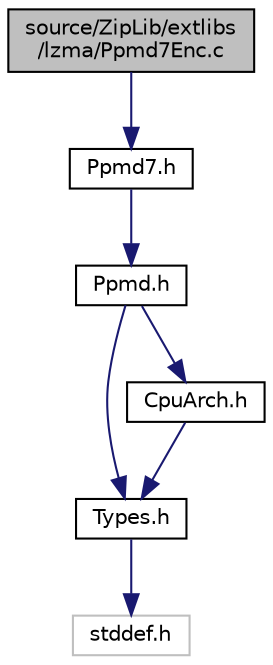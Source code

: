 digraph "source/ZipLib/extlibs/lzma/Ppmd7Enc.c"
{
 // LATEX_PDF_SIZE
  edge [fontname="Helvetica",fontsize="10",labelfontname="Helvetica",labelfontsize="10"];
  node [fontname="Helvetica",fontsize="10",shape=record];
  Node1 [label="source/ZipLib/extlibs\l/lzma/Ppmd7Enc.c",height=0.2,width=0.4,color="black", fillcolor="grey75", style="filled", fontcolor="black",tooltip=" "];
  Node1 -> Node2 [color="midnightblue",fontsize="10",style="solid"];
  Node2 [label="Ppmd7.h",height=0.2,width=0.4,color="black", fillcolor="white", style="filled",URL="$_ppmd7_8h.html",tooltip=" "];
  Node2 -> Node3 [color="midnightblue",fontsize="10",style="solid"];
  Node3 [label="Ppmd.h",height=0.2,width=0.4,color="black", fillcolor="white", style="filled",URL="$_ppmd_8h.html",tooltip=" "];
  Node3 -> Node4 [color="midnightblue",fontsize="10",style="solid"];
  Node4 [label="Types.h",height=0.2,width=0.4,color="black", fillcolor="white", style="filled",URL="$_types_8h.html",tooltip=" "];
  Node4 -> Node5 [color="midnightblue",fontsize="10",style="solid"];
  Node5 [label="stddef.h",height=0.2,width=0.4,color="grey75", fillcolor="white", style="filled",tooltip=" "];
  Node3 -> Node6 [color="midnightblue",fontsize="10",style="solid"];
  Node6 [label="CpuArch.h",height=0.2,width=0.4,color="black", fillcolor="white", style="filled",URL="$_cpu_arch_8h.html",tooltip=" "];
  Node6 -> Node4 [color="midnightblue",fontsize="10",style="solid"];
}
